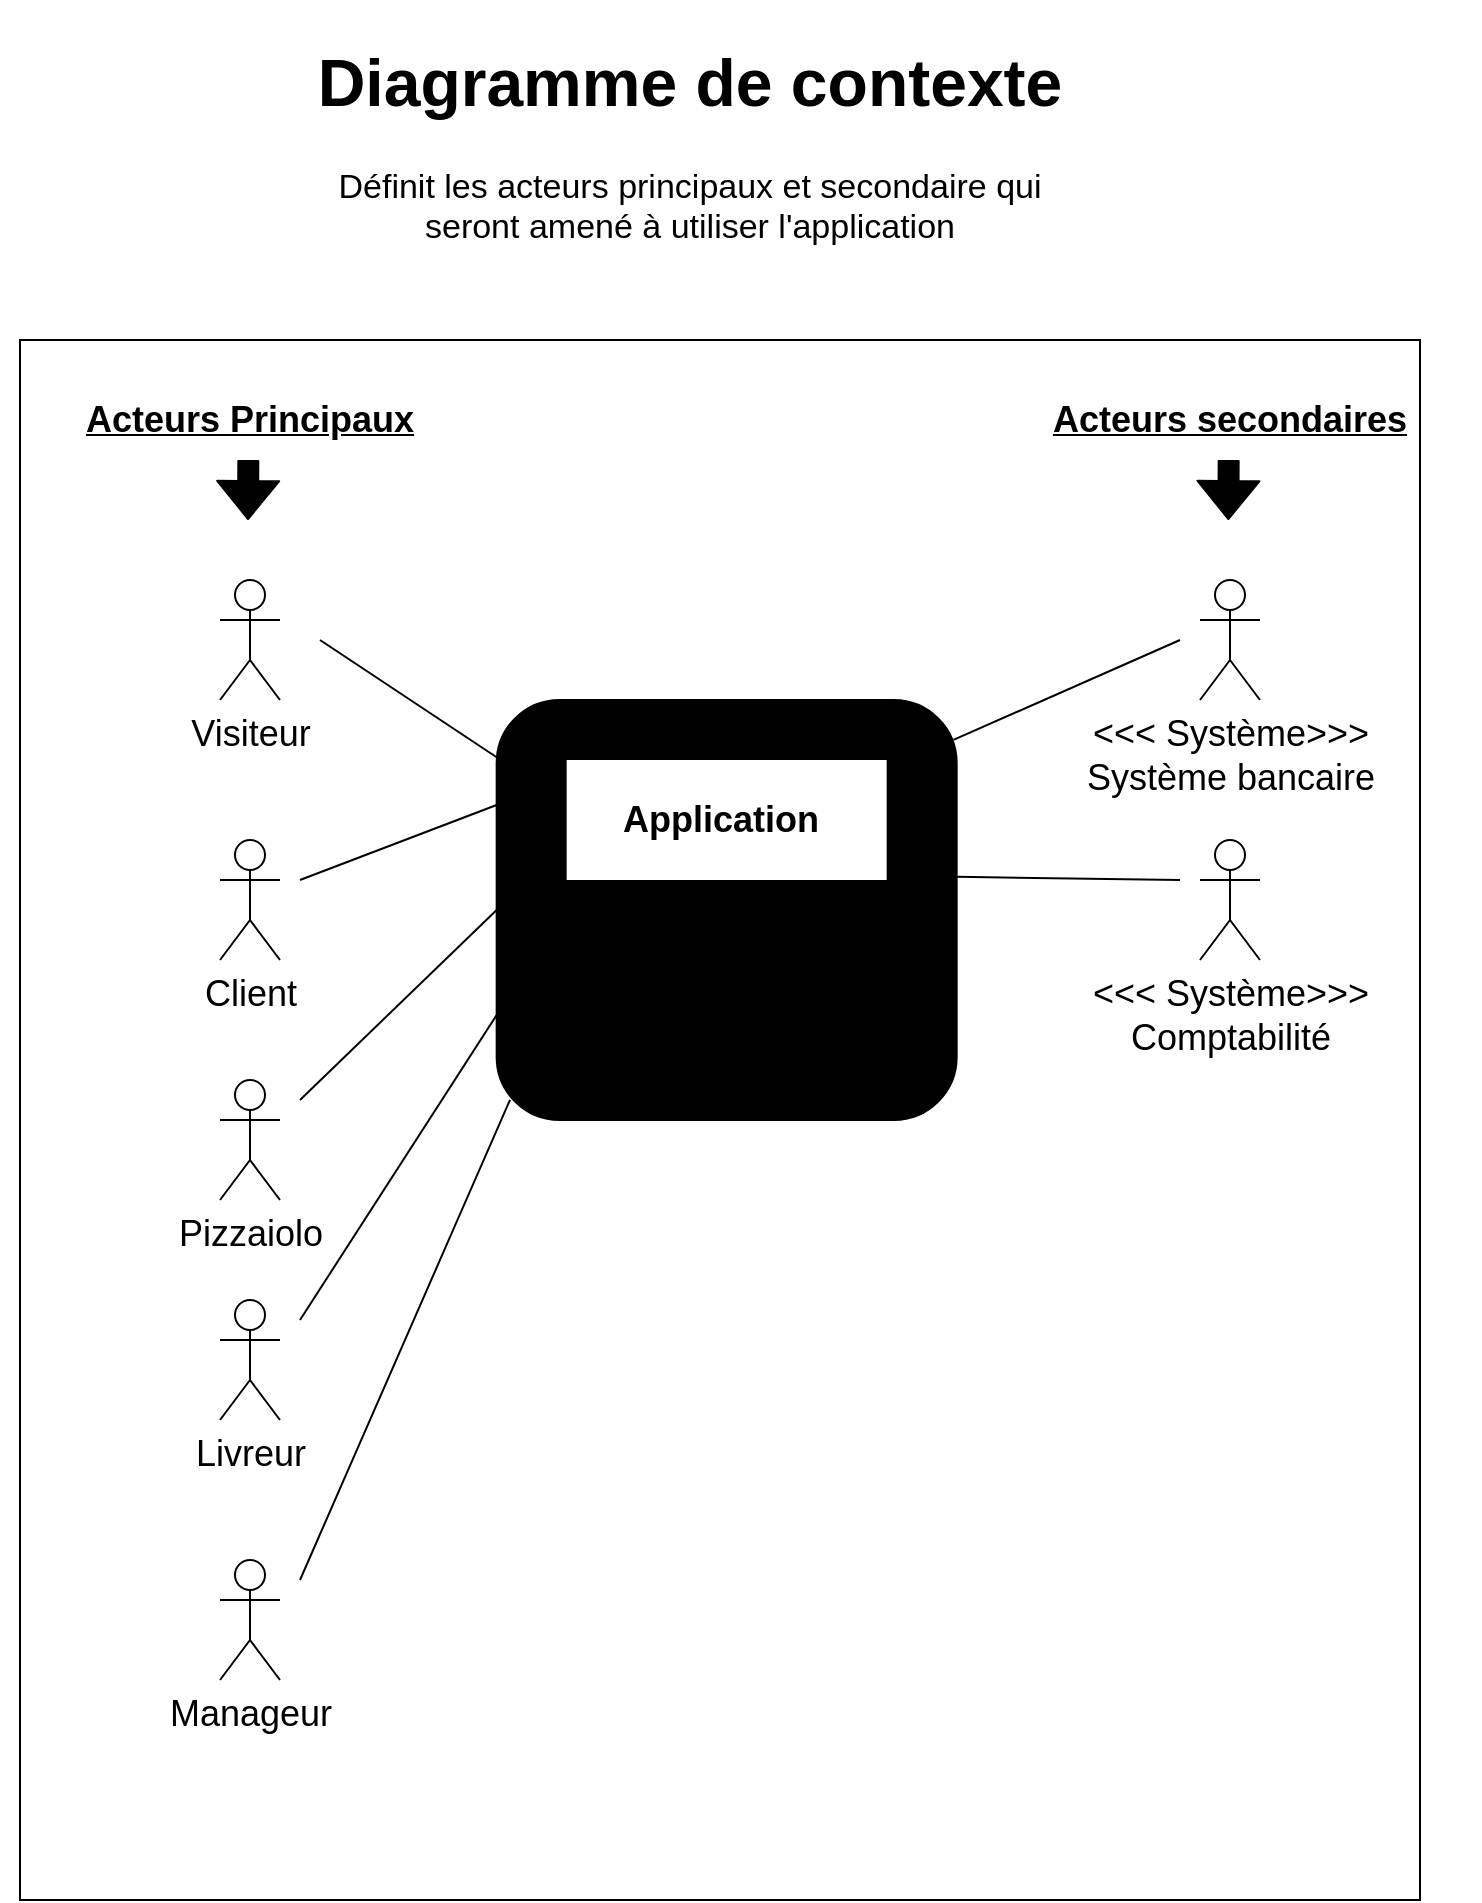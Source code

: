 <mxfile version="12.6.6" type="github"><diagram id="Q4VnvSh6ajyP1y70Wybg" name="Page-1"><mxGraphModel dx="1572" dy="1026" grid="1" gridSize="10" guides="1" tooltips="1" connect="1" arrows="1" fold="1" page="1" pageScale="1" pageWidth="827" pageHeight="1169" math="0" shadow="0"><root><mxCell id="0"/><mxCell id="1" parent="0"/><mxCell id="QWDj1nxfprRpqqSH3ZDR-1" value="" style="whiteSpace=wrap;html=1;" parent="1" vertex="1"><mxGeometry x="60" y="200" width="700" height="780" as="geometry"/></mxCell><mxCell id="QWDj1nxfprRpqqSH3ZDR-2" value="&lt;h1 style=&quot;font-size: 33px&quot;&gt;Diagramme de contexte&lt;/h1&gt;&lt;p style=&quot;font-size: 17px&quot;&gt;Définit les acteurs principaux et secondaire qui seront amené à utiliser l'application&lt;/p&gt;" style="text;html=1;strokeColor=none;fillColor=none;spacing=5;spacingTop=-20;whiteSpace=wrap;overflow=hidden;rounded=0;align=center;" parent="1" vertex="1"><mxGeometry x="190" y="40" width="410" height="120" as="geometry"/></mxCell><mxCell id="QWDj1nxfprRpqqSH3ZDR-3" value="" style="rounded=1;whiteSpace=wrap;html=1;fillColor=#000000;" parent="1" vertex="1"><mxGeometry x="298.33" y="380" width="230" height="210" as="geometry"/></mxCell><mxCell id="QWDj1nxfprRpqqSH3ZDR-4" value="Application&amp;nbsp;" style="text;html=1;strokeColor=none;fillColor=#ffffff;align=center;verticalAlign=middle;whiteSpace=wrap;rounded=0;fontSize=18;fontStyle=1;glass=0;gradientColor=none;" parent="1" vertex="1"><mxGeometry x="333.33" y="410" width="160" height="60" as="geometry"/></mxCell><mxCell id="QWDj1nxfprRpqqSH3ZDR-5" value="Visiteur" style="shape=umlActor;verticalLabelPosition=bottom;labelBackgroundColor=#ffffff;verticalAlign=top;html=1;outlineConnect=0;fontSize=18;" parent="1" vertex="1"><mxGeometry x="160" y="320" width="30" height="60" as="geometry"/></mxCell><mxCell id="QWDj1nxfprRpqqSH3ZDR-6" value="Client" style="shape=umlActor;verticalLabelPosition=bottom;labelBackgroundColor=#ffffff;verticalAlign=top;html=1;outlineConnect=0;fontSize=18;" parent="1" vertex="1"><mxGeometry x="160" y="450" width="30" height="60" as="geometry"/></mxCell><mxCell id="QWDj1nxfprRpqqSH3ZDR-7" value="Pizzaiolo" style="shape=umlActor;verticalLabelPosition=bottom;labelBackgroundColor=#ffffff;verticalAlign=top;html=1;outlineConnect=0;fontSize=18;" parent="1" vertex="1"><mxGeometry x="160" y="570" width="30" height="60" as="geometry"/></mxCell><mxCell id="QWDj1nxfprRpqqSH3ZDR-8" value="Livreur" style="shape=umlActor;verticalLabelPosition=bottom;labelBackgroundColor=#ffffff;verticalAlign=top;html=1;outlineConnect=0;fontSize=18;" parent="1" vertex="1"><mxGeometry x="160" y="680" width="30" height="60" as="geometry"/></mxCell><mxCell id="QWDj1nxfprRpqqSH3ZDR-9" value="Manageur" style="shape=umlActor;verticalLabelPosition=bottom;labelBackgroundColor=#ffffff;verticalAlign=top;html=1;outlineConnect=0;fontSize=18;" parent="1" vertex="1"><mxGeometry x="160" y="810" width="30" height="60" as="geometry"/></mxCell><mxCell id="QWDj1nxfprRpqqSH3ZDR-20" value="" style="endArrow=none;html=1;fontSize=18;entryX=0;entryY=0.75;entryDx=0;entryDy=0;" parent="1" target="QWDj1nxfprRpqqSH3ZDR-3" edge="1"><mxGeometry width="50" height="50" relative="1" as="geometry"><mxPoint x="200" y="690" as="sourcePoint"/><mxPoint x="110" y="1000" as="targetPoint"/></mxGeometry></mxCell><mxCell id="QWDj1nxfprRpqqSH3ZDR-21" value="" style="endArrow=none;html=1;fontSize=18;entryX=0;entryY=0.5;entryDx=0;entryDy=0;" parent="1" target="QWDj1nxfprRpqqSH3ZDR-3" edge="1"><mxGeometry width="50" height="50" relative="1" as="geometry"><mxPoint x="200" y="580" as="sourcePoint"/><mxPoint x="110" y="1000" as="targetPoint"/></mxGeometry></mxCell><mxCell id="QWDj1nxfprRpqqSH3ZDR-24" value="" style="endArrow=none;html=1;strokeColor=#000000;fontSize=18;entryX=0.029;entryY=0.952;entryDx=0;entryDy=0;entryPerimeter=0;" parent="1" target="QWDj1nxfprRpqqSH3ZDR-3" edge="1"><mxGeometry width="50" height="50" relative="1" as="geometry"><mxPoint x="200" y="820" as="sourcePoint"/><mxPoint x="110" y="1000" as="targetPoint"/></mxGeometry></mxCell><mxCell id="QWDj1nxfprRpqqSH3ZDR-25" value="" style="endArrow=none;html=1;strokeColor=#000000;fontSize=18;entryX=0;entryY=0.25;entryDx=0;entryDy=0;" parent="1" target="QWDj1nxfprRpqqSH3ZDR-3" edge="1"><mxGeometry width="50" height="50" relative="1" as="geometry"><mxPoint x="200" y="470" as="sourcePoint"/><mxPoint x="110" y="1000" as="targetPoint"/></mxGeometry></mxCell><mxCell id="QWDj1nxfprRpqqSH3ZDR-26" value="" style="endArrow=none;html=1;strokeColor=#000000;fontSize=18;" parent="1" target="QWDj1nxfprRpqqSH3ZDR-3" edge="1"><mxGeometry width="50" height="50" relative="1" as="geometry"><mxPoint x="210" y="350" as="sourcePoint"/><mxPoint x="110" y="1000" as="targetPoint"/></mxGeometry></mxCell><mxCell id="QWDj1nxfprRpqqSH3ZDR-30" value="&amp;lt;&amp;lt;&amp;lt; Système&amp;gt;&amp;gt;&amp;gt;&lt;br&gt;Système bancaire" style="shape=umlActor;verticalLabelPosition=bottom;labelBackgroundColor=#ffffff;verticalAlign=top;html=1;outlineConnect=0;fontSize=18;gradientColor=none;gradientDirection=north;" parent="1" vertex="1"><mxGeometry x="650" y="320" width="30" height="60" as="geometry"/></mxCell><mxCell id="QWDj1nxfprRpqqSH3ZDR-31" value="&amp;lt;&amp;lt;&amp;lt; Système&amp;gt;&amp;gt;&amp;gt;&lt;br&gt;Comptabilité" style="shape=umlActor;verticalLabelPosition=bottom;labelBackgroundColor=#ffffff;verticalAlign=top;html=1;outlineConnect=0;fontSize=18;gradientColor=none;gradientDirection=north;" parent="1" vertex="1"><mxGeometry x="650" y="450" width="30" height="60" as="geometry"/></mxCell><mxCell id="QWDj1nxfprRpqqSH3ZDR-32" value="" style="endArrow=none;html=1;strokeColor=#000000;fontSize=18;exitX=1;exitY=0.421;exitDx=0;exitDy=0;exitPerimeter=0;" parent="1" source="QWDj1nxfprRpqqSH3ZDR-3" edge="1"><mxGeometry width="50" height="50" relative="1" as="geometry"><mxPoint x="60" y="1050" as="sourcePoint"/><mxPoint x="640" y="470" as="targetPoint"/></mxGeometry></mxCell><mxCell id="QWDj1nxfprRpqqSH3ZDR-33" value="" style="endArrow=none;html=1;strokeColor=#000000;fontSize=18;exitX=0.993;exitY=0.095;exitDx=0;exitDy=0;exitPerimeter=0;" parent="1" source="QWDj1nxfprRpqqSH3ZDR-3" edge="1"><mxGeometry width="50" height="50" relative="1" as="geometry"><mxPoint x="60" y="1050" as="sourcePoint"/><mxPoint x="640" y="350" as="targetPoint"/></mxGeometry></mxCell><mxCell id="QWDj1nxfprRpqqSH3ZDR-36" value="Acteurs Principaux" style="text;html=1;strokeColor=none;fillColor=none;align=center;verticalAlign=middle;whiteSpace=wrap;rounded=0;glass=0;fontSize=18;fontStyle=5" parent="1" vertex="1"><mxGeometry x="50" y="230" width="250" height="20" as="geometry"/></mxCell><mxCell id="QWDj1nxfprRpqqSH3ZDR-37" value="Acteurs secondaires" style="text;html=1;strokeColor=none;fillColor=none;align=center;verticalAlign=middle;whiteSpace=wrap;rounded=0;glass=0;fontSize=18;fontStyle=5" parent="1" vertex="1"><mxGeometry x="540" y="230" width="250" height="20" as="geometry"/></mxCell><mxCell id="QWDj1nxfprRpqqSH3ZDR-38" value="" style="shape=flexArrow;endArrow=classic;html=1;strokeColor=#000000;fontSize=18;fillColor=#000000;" parent="1" edge="1"><mxGeometry width="50" height="50" relative="1" as="geometry"><mxPoint x="174.17" y="260" as="sourcePoint"/><mxPoint x="174" y="290" as="targetPoint"/></mxGeometry></mxCell><mxCell id="QWDj1nxfprRpqqSH3ZDR-40" value="" style="shape=flexArrow;endArrow=classic;html=1;strokeColor=#000000;fontSize=18;fillColor=#000000;" parent="1" edge="1"><mxGeometry width="50" height="50" relative="1" as="geometry"><mxPoint x="664.34" y="260" as="sourcePoint"/><mxPoint x="664.17" y="290" as="targetPoint"/></mxGeometry></mxCell></root></mxGraphModel></diagram></mxfile>